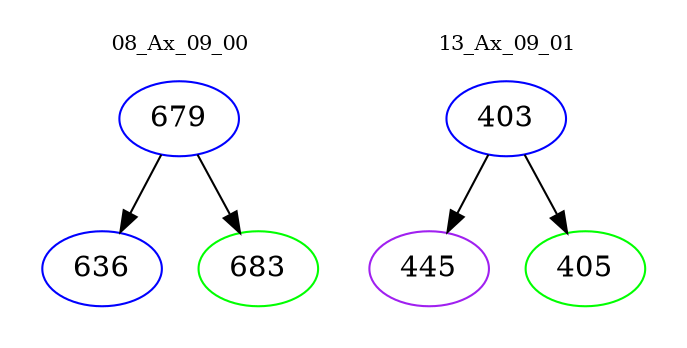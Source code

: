 digraph{
subgraph cluster_0 {
color = white
label = "08_Ax_09_00";
fontsize=10;
T0_679 [label="679", color="blue"]
T0_679 -> T0_636 [color="black"]
T0_636 [label="636", color="blue"]
T0_679 -> T0_683 [color="black"]
T0_683 [label="683", color="green"]
}
subgraph cluster_1 {
color = white
label = "13_Ax_09_01";
fontsize=10;
T1_403 [label="403", color="blue"]
T1_403 -> T1_445 [color="black"]
T1_445 [label="445", color="purple"]
T1_403 -> T1_405 [color="black"]
T1_405 [label="405", color="green"]
}
}
